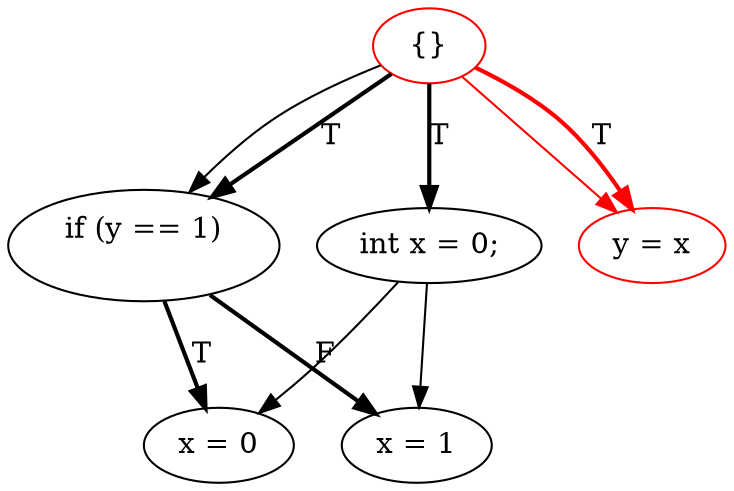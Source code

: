 digraph {
rankdir=TD;
3[label="{}",color=red]; 
3 -> 4[label="T",style=bold];
4[label="int x = 0;"];
4 -> 1;
4 -> 2;
3 -> 0[label="T",style=bold];
0[label="if (y == 1)
    "]; 
0 -> 1[label="T",style=bold];
1[label="x = 0"];
0 -> 2[label="F",style=bold];
2[label="x = 1"];
3 -> 5[label="T",style=bold,color=red];
5[label="y = x",color=red];
3 -> 5[color=red];
3 -> 0;
{ rank=same 4 0 5 }{ rank=same 1 2 }
}